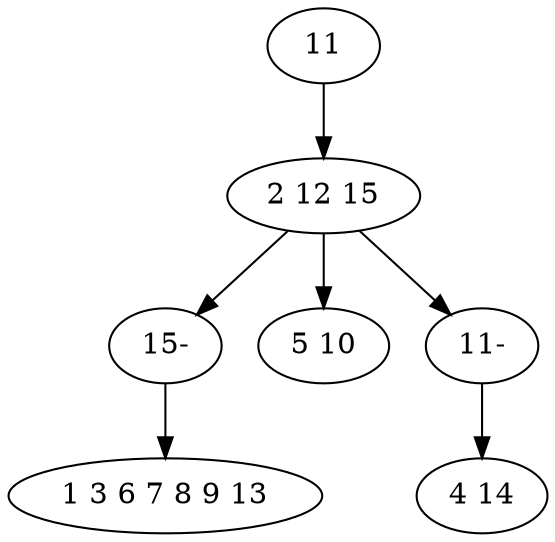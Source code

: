 digraph true_tree {
	"0" -> "1"
	"1" -> "6"
	"1" -> "3"
	"1" -> "5"
	"5" -> "4"
	"6" -> "2"
	"0" [label="11"];
	"1" [label="2 12 15"];
	"2" [label="1 3 6 7 8 9 13"];
	"3" [label="5 10"];
	"4" [label="4 14"];
	"5" [label="11-"];
	"6" [label="15-"];
}
